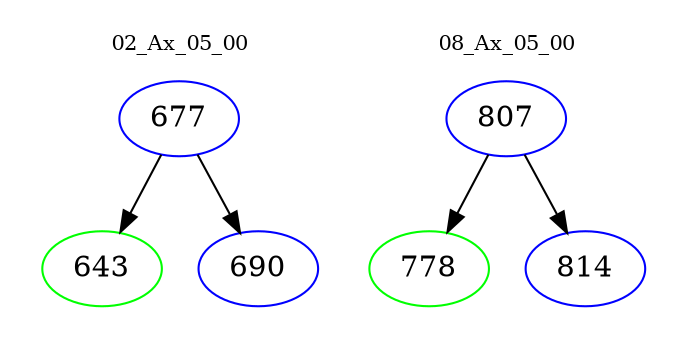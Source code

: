 digraph{
subgraph cluster_0 {
color = white
label = "02_Ax_05_00";
fontsize=10;
T0_677 [label="677", color="blue"]
T0_677 -> T0_643 [color="black"]
T0_643 [label="643", color="green"]
T0_677 -> T0_690 [color="black"]
T0_690 [label="690", color="blue"]
}
subgraph cluster_1 {
color = white
label = "08_Ax_05_00";
fontsize=10;
T1_807 [label="807", color="blue"]
T1_807 -> T1_778 [color="black"]
T1_778 [label="778", color="green"]
T1_807 -> T1_814 [color="black"]
T1_814 [label="814", color="blue"]
}
}
